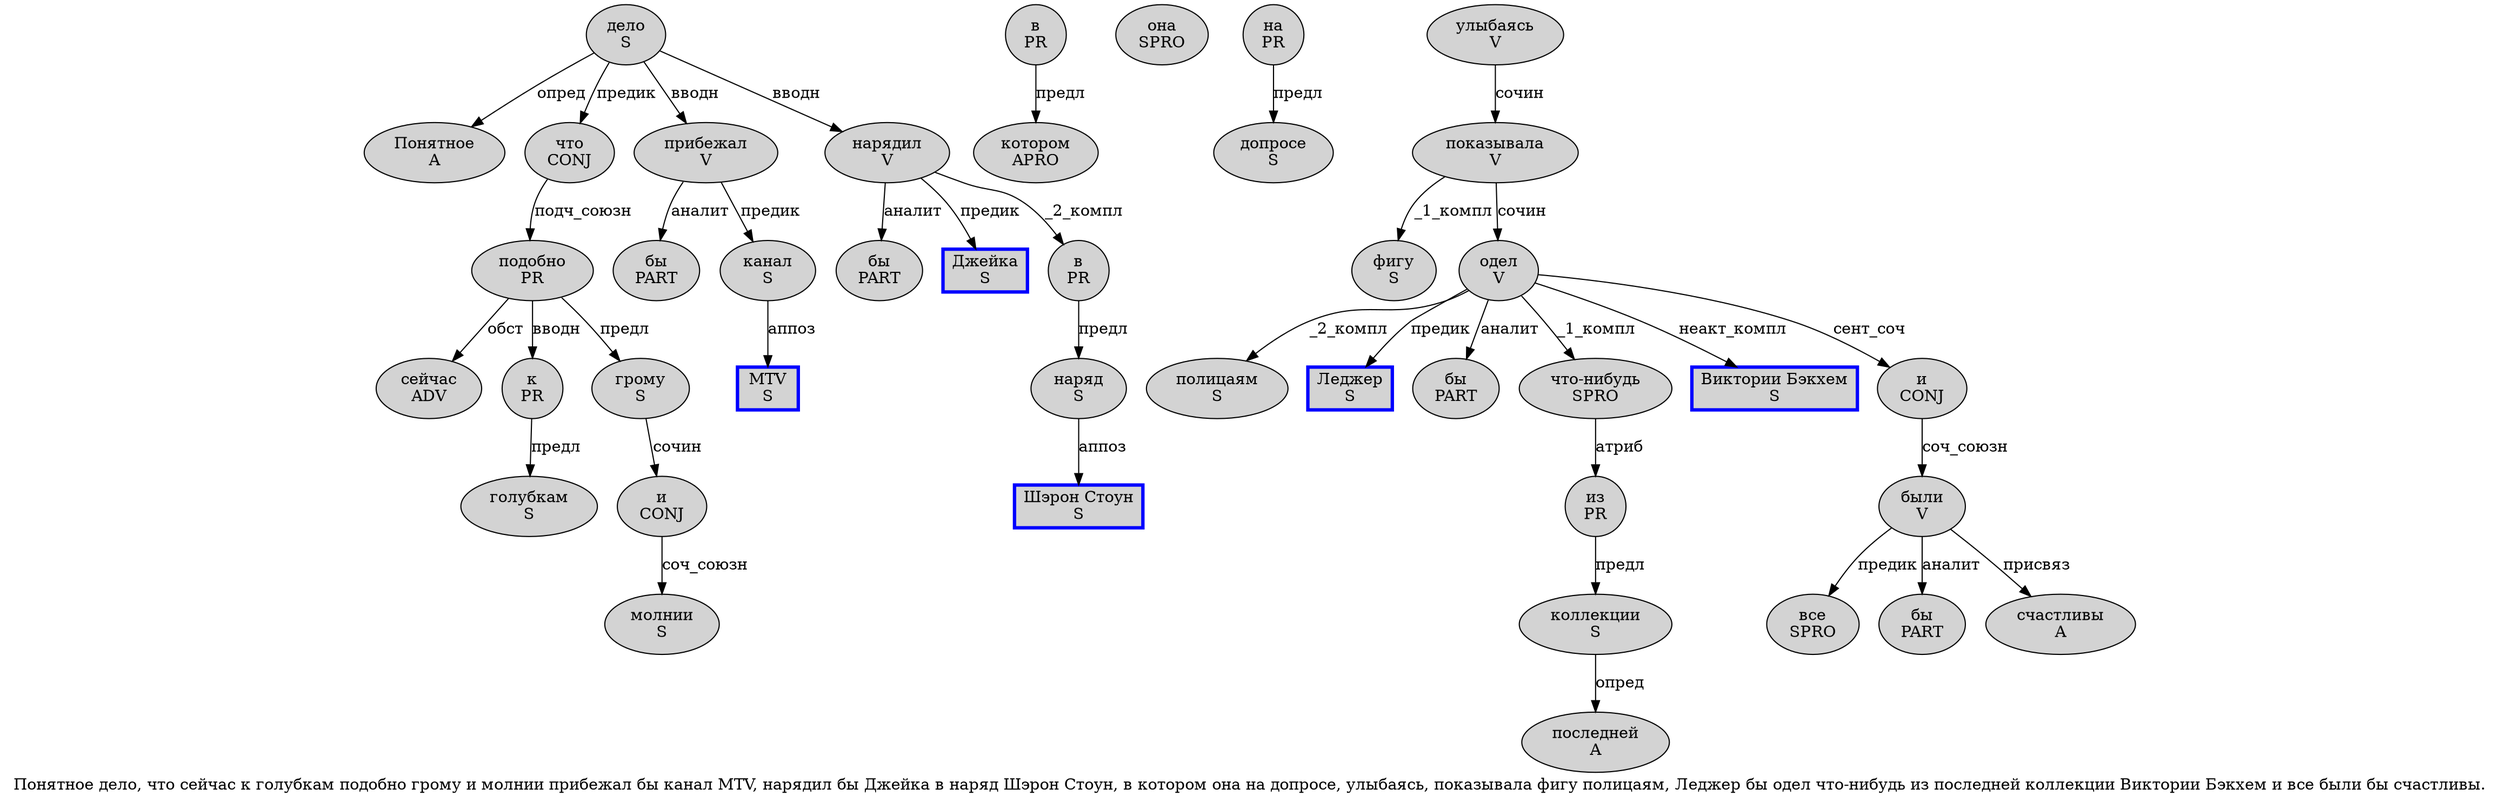 digraph SENTENCE_3003 {
	graph [label="Понятное дело, что сейчас к голубкам подобно грому и молнии прибежал бы канал MTV, нарядил бы Джейка в наряд Шэрон Стоун, в котором она на допросе, улыбаясь, показывала фигу полицаям, Леджер бы одел что-нибудь из последней коллекции Виктории Бэкхем и все были бы счастливы."]
	node [style=filled]
		0 [label="Понятное
A" color="" fillcolor=lightgray penwidth=1 shape=ellipse]
		1 [label="дело
S" color="" fillcolor=lightgray penwidth=1 shape=ellipse]
		3 [label="что
CONJ" color="" fillcolor=lightgray penwidth=1 shape=ellipse]
		4 [label="сейчас
ADV" color="" fillcolor=lightgray penwidth=1 shape=ellipse]
		5 [label="к
PR" color="" fillcolor=lightgray penwidth=1 shape=ellipse]
		6 [label="голубкам
S" color="" fillcolor=lightgray penwidth=1 shape=ellipse]
		7 [label="подобно
PR" color="" fillcolor=lightgray penwidth=1 shape=ellipse]
		8 [label="грому
S" color="" fillcolor=lightgray penwidth=1 shape=ellipse]
		9 [label="и
CONJ" color="" fillcolor=lightgray penwidth=1 shape=ellipse]
		10 [label="молнии
S" color="" fillcolor=lightgray penwidth=1 shape=ellipse]
		11 [label="прибежал
V" color="" fillcolor=lightgray penwidth=1 shape=ellipse]
		12 [label="бы
PART" color="" fillcolor=lightgray penwidth=1 shape=ellipse]
		13 [label="канал
S" color="" fillcolor=lightgray penwidth=1 shape=ellipse]
		14 [label="MTV
S" color=blue fillcolor=lightgray penwidth=3 shape=box]
		16 [label="нарядил
V" color="" fillcolor=lightgray penwidth=1 shape=ellipse]
		17 [label="бы
PART" color="" fillcolor=lightgray penwidth=1 shape=ellipse]
		18 [label="Джейка
S" color=blue fillcolor=lightgray penwidth=3 shape=box]
		19 [label="в
PR" color="" fillcolor=lightgray penwidth=1 shape=ellipse]
		20 [label="наряд
S" color="" fillcolor=lightgray penwidth=1 shape=ellipse]
		21 [label="Шэрон Стоун
S" color=blue fillcolor=lightgray penwidth=3 shape=box]
		23 [label="в
PR" color="" fillcolor=lightgray penwidth=1 shape=ellipse]
		24 [label="котором
APRO" color="" fillcolor=lightgray penwidth=1 shape=ellipse]
		25 [label="она
SPRO" color="" fillcolor=lightgray penwidth=1 shape=ellipse]
		26 [label="на
PR" color="" fillcolor=lightgray penwidth=1 shape=ellipse]
		27 [label="допросе
S" color="" fillcolor=lightgray penwidth=1 shape=ellipse]
		29 [label="улыбаясь
V" color="" fillcolor=lightgray penwidth=1 shape=ellipse]
		31 [label="показывала
V" color="" fillcolor=lightgray penwidth=1 shape=ellipse]
		32 [label="фигу
S" color="" fillcolor=lightgray penwidth=1 shape=ellipse]
		33 [label="полицаям
S" color="" fillcolor=lightgray penwidth=1 shape=ellipse]
		35 [label="Леджер
S" color=blue fillcolor=lightgray penwidth=3 shape=box]
		36 [label="бы
PART" color="" fillcolor=lightgray penwidth=1 shape=ellipse]
		37 [label="одел
V" color="" fillcolor=lightgray penwidth=1 shape=ellipse]
		38 [label="что-нибудь
SPRO" color="" fillcolor=lightgray penwidth=1 shape=ellipse]
		39 [label="из
PR" color="" fillcolor=lightgray penwidth=1 shape=ellipse]
		40 [label="последней
A" color="" fillcolor=lightgray penwidth=1 shape=ellipse]
		41 [label="коллекции
S" color="" fillcolor=lightgray penwidth=1 shape=ellipse]
		42 [label="Виктории Бэкхем
S" color=blue fillcolor=lightgray penwidth=3 shape=box]
		43 [label="и
CONJ" color="" fillcolor=lightgray penwidth=1 shape=ellipse]
		44 [label="все
SPRO" color="" fillcolor=lightgray penwidth=1 shape=ellipse]
		45 [label="были
V" color="" fillcolor=lightgray penwidth=1 shape=ellipse]
		46 [label="бы
PART" color="" fillcolor=lightgray penwidth=1 shape=ellipse]
		47 [label="счастливы
A" color="" fillcolor=lightgray penwidth=1 shape=ellipse]
			23 -> 24 [label="предл"]
			20 -> 21 [label="аппоз"]
			43 -> 45 [label="соч_союзн"]
			41 -> 40 [label="опред"]
			38 -> 39 [label="атриб"]
			39 -> 41 [label="предл"]
			8 -> 9 [label="сочин"]
			19 -> 20 [label="предл"]
			5 -> 6 [label="предл"]
			7 -> 4 [label="обст"]
			7 -> 5 [label="вводн"]
			7 -> 8 [label="предл"]
			9 -> 10 [label="соч_союзн"]
			1 -> 0 [label="опред"]
			1 -> 3 [label="предик"]
			1 -> 11 [label="вводн"]
			1 -> 16 [label="вводн"]
			29 -> 31 [label="сочин"]
			26 -> 27 [label="предл"]
			31 -> 32 [label="_1_компл"]
			31 -> 37 [label="сочин"]
			11 -> 12 [label="аналит"]
			11 -> 13 [label="предик"]
			45 -> 44 [label="предик"]
			45 -> 46 [label="аналит"]
			45 -> 47 [label="присвяз"]
			37 -> 33 [label="_2_компл"]
			37 -> 35 [label="предик"]
			37 -> 36 [label="аналит"]
			37 -> 38 [label="_1_компл"]
			37 -> 42 [label="неакт_компл"]
			37 -> 43 [label="сент_соч"]
			13 -> 14 [label="аппоз"]
			3 -> 7 [label="подч_союзн"]
			16 -> 17 [label="аналит"]
			16 -> 18 [label="предик"]
			16 -> 19 [label="_2_компл"]
}